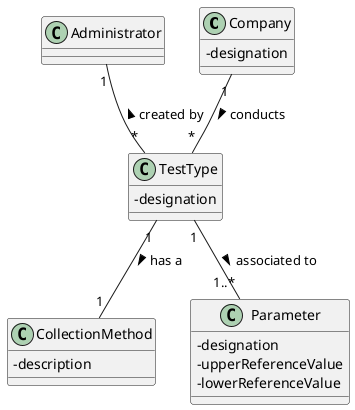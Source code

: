 @startuml
skinparam classAttributeIconSize 0

class Company {
-designation
}

class Administrator

class CollectionMethod {
-description
}

class TestType {
-designation
}

class Parameter {
-designation
-upperReferenceValue
-lowerReferenceValue
}

TestType "*"-up-"1" Administrator : created by >
Parameter "1..*"-up-"1" TestType  : associated to <
TestType "1"--"1" CollectionMethod : has a  >
Company "1"-down-"*" TestType : conducts >
@enduml
